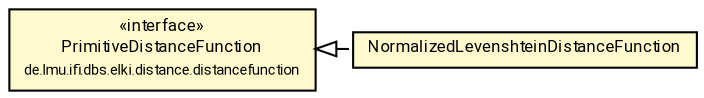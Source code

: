 #!/usr/local/bin/dot
#
# Class diagram 
# Generated by UMLGraph version R5_7_2-60-g0e99a6 (http://www.spinellis.gr/umlgraph/)
#

digraph G {
	graph [fontnames="svg"]
	edge [fontname="Roboto",fontsize=7,labelfontname="Roboto",labelfontsize=7,color="black"];
	node [fontname="Roboto",fontcolor="black",fontsize=8,shape=plaintext,margin=0,width=0,height=0];
	nodesep=0.15;
	ranksep=0.25;
	rankdir=LR;
	// de.lmu.ifi.dbs.elki.distance.distancefunction.PrimitiveDistanceFunction<O>
	c7408540 [label=<<table title="de.lmu.ifi.dbs.elki.distance.distancefunction.PrimitiveDistanceFunction" border="0" cellborder="1" cellspacing="0" cellpadding="2" bgcolor="LemonChiffon" href="../PrimitiveDistanceFunction.html" target="_parent">
		<tr><td><table border="0" cellspacing="0" cellpadding="1">
		<tr><td align="center" balign="center"> &#171;interface&#187; </td></tr>
		<tr><td align="center" balign="center"> <font face="Roboto">PrimitiveDistanceFunction</font> </td></tr>
		<tr><td align="center" balign="center"> <font face="Roboto" point-size="7.0">de.lmu.ifi.dbs.elki.distance.distancefunction</font> </td></tr>
		</table></td></tr>
		</table>>, URL="../PrimitiveDistanceFunction.html"];
	// de.lmu.ifi.dbs.elki.distance.distancefunction.strings.NormalizedLevenshteinDistanceFunction
	c7408962 [label=<<table title="de.lmu.ifi.dbs.elki.distance.distancefunction.strings.NormalizedLevenshteinDistanceFunction" border="0" cellborder="1" cellspacing="0" cellpadding="2" bgcolor="lemonChiffon" href="NormalizedLevenshteinDistanceFunction.html" target="_parent">
		<tr><td><table border="0" cellspacing="0" cellpadding="1">
		<tr><td align="center" balign="center"> <font face="Roboto">NormalizedLevenshteinDistanceFunction</font> </td></tr>
		</table></td></tr>
		</table>>, URL="NormalizedLevenshteinDistanceFunction.html"];
	// de.lmu.ifi.dbs.elki.distance.distancefunction.strings.NormalizedLevenshteinDistanceFunction implements de.lmu.ifi.dbs.elki.distance.distancefunction.PrimitiveDistanceFunction<O>
	c7408540 -> c7408962 [arrowtail=empty,style=dashed,dir=back,weight=9];
}

